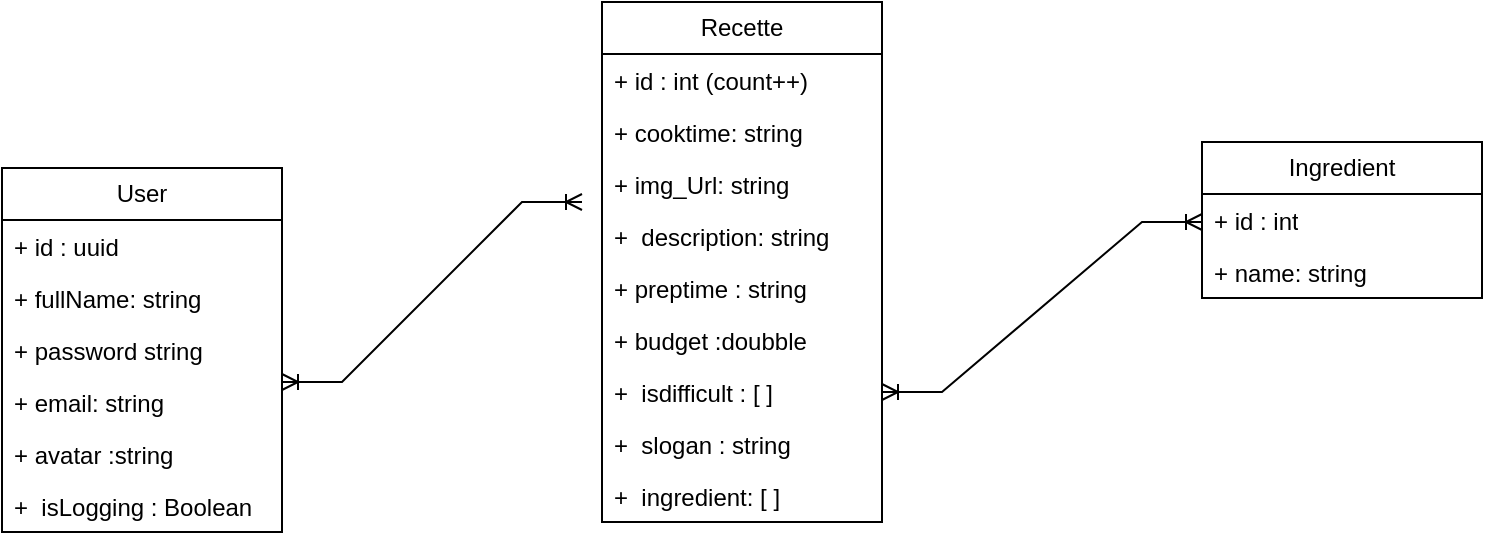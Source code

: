 <mxfile version="22.0.8" type="github">
  <diagram name="Page-1" id="6133507b-19e7-1e82-6fc7-422aa6c4b21f">
    <mxGraphModel dx="1434" dy="734" grid="1" gridSize="10" guides="1" tooltips="1" connect="1" arrows="1" fold="1" page="1" pageScale="1" pageWidth="1100" pageHeight="850" background="none" math="0" shadow="0">
      <root>
        <mxCell id="0" />
        <mxCell id="1" parent="0" />
        <mxCell id="UcmrTIdBXHQOZcciFMnn-12" value="User" style="swimlane;fontStyle=0;childLayout=stackLayout;horizontal=1;startSize=26;fillColor=none;horizontalStack=0;resizeParent=1;resizeParentMax=0;resizeLast=0;collapsible=1;marginBottom=0;whiteSpace=wrap;html=1;" vertex="1" parent="1">
          <mxGeometry x="90" y="243" width="140" height="182" as="geometry" />
        </mxCell>
        <mxCell id="UcmrTIdBXHQOZcciFMnn-13" value="+ id : uuid" style="text;strokeColor=none;fillColor=none;align=left;verticalAlign=top;spacingLeft=4;spacingRight=4;overflow=hidden;rotatable=0;points=[[0,0.5],[1,0.5]];portConstraint=eastwest;whiteSpace=wrap;html=1;" vertex="1" parent="UcmrTIdBXHQOZcciFMnn-12">
          <mxGeometry y="26" width="140" height="26" as="geometry" />
        </mxCell>
        <mxCell id="UcmrTIdBXHQOZcciFMnn-14" value="+ fullName: string" style="text;strokeColor=none;fillColor=none;align=left;verticalAlign=top;spacingLeft=4;spacingRight=4;overflow=hidden;rotatable=0;points=[[0,0.5],[1,0.5]];portConstraint=eastwest;whiteSpace=wrap;html=1;" vertex="1" parent="UcmrTIdBXHQOZcciFMnn-12">
          <mxGeometry y="52" width="140" height="26" as="geometry" />
        </mxCell>
        <mxCell id="UcmrTIdBXHQOZcciFMnn-17" value="+ password string" style="text;strokeColor=none;fillColor=none;align=left;verticalAlign=top;spacingLeft=4;spacingRight=4;overflow=hidden;rotatable=0;points=[[0,0.5],[1,0.5]];portConstraint=eastwest;whiteSpace=wrap;html=1;" vertex="1" parent="UcmrTIdBXHQOZcciFMnn-12">
          <mxGeometry y="78" width="140" height="26" as="geometry" />
        </mxCell>
        <mxCell id="UcmrTIdBXHQOZcciFMnn-16" value="+ email: string" style="text;strokeColor=none;fillColor=none;align=left;verticalAlign=top;spacingLeft=4;spacingRight=4;overflow=hidden;rotatable=0;points=[[0,0.5],[1,0.5]];portConstraint=eastwest;whiteSpace=wrap;html=1;" vertex="1" parent="UcmrTIdBXHQOZcciFMnn-12">
          <mxGeometry y="104" width="140" height="26" as="geometry" />
        </mxCell>
        <mxCell id="UcmrTIdBXHQOZcciFMnn-18" value="+ avatar :string" style="text;strokeColor=none;fillColor=none;align=left;verticalAlign=top;spacingLeft=4;spacingRight=4;overflow=hidden;rotatable=0;points=[[0,0.5],[1,0.5]];portConstraint=eastwest;whiteSpace=wrap;html=1;" vertex="1" parent="UcmrTIdBXHQOZcciFMnn-12">
          <mxGeometry y="130" width="140" height="26" as="geometry" />
        </mxCell>
        <mxCell id="UcmrTIdBXHQOZcciFMnn-19" value="+&amp;nbsp; isLogging : Boolean" style="text;strokeColor=none;fillColor=none;align=left;verticalAlign=top;spacingLeft=4;spacingRight=4;overflow=hidden;rotatable=0;points=[[0,0.5],[1,0.5]];portConstraint=eastwest;whiteSpace=wrap;html=1;" vertex="1" parent="UcmrTIdBXHQOZcciFMnn-12">
          <mxGeometry y="156" width="140" height="26" as="geometry" />
        </mxCell>
        <mxCell id="UcmrTIdBXHQOZcciFMnn-36" value="Ingredient" style="swimlane;fontStyle=0;childLayout=stackLayout;horizontal=1;startSize=26;fillColor=none;horizontalStack=0;resizeParent=1;resizeParentMax=0;resizeLast=0;collapsible=1;marginBottom=0;whiteSpace=wrap;html=1;" vertex="1" parent="1">
          <mxGeometry x="690" y="230" width="140" height="78" as="geometry" />
        </mxCell>
        <mxCell id="UcmrTIdBXHQOZcciFMnn-37" value="+ id : int" style="text;strokeColor=none;fillColor=none;align=left;verticalAlign=top;spacingLeft=4;spacingRight=4;overflow=hidden;rotatable=0;points=[[0,0.5],[1,0.5]];portConstraint=eastwest;whiteSpace=wrap;html=1;" vertex="1" parent="UcmrTIdBXHQOZcciFMnn-36">
          <mxGeometry y="26" width="140" height="26" as="geometry" />
        </mxCell>
        <mxCell id="UcmrTIdBXHQOZcciFMnn-38" value="+ name: string" style="text;strokeColor=none;fillColor=none;align=left;verticalAlign=top;spacingLeft=4;spacingRight=4;overflow=hidden;rotatable=0;points=[[0,0.5],[1,0.5]];portConstraint=eastwest;whiteSpace=wrap;html=1;" vertex="1" parent="UcmrTIdBXHQOZcciFMnn-36">
          <mxGeometry y="52" width="140" height="26" as="geometry" />
        </mxCell>
        <mxCell id="UcmrTIdBXHQOZcciFMnn-21" value="Recette" style="swimlane;fontStyle=0;childLayout=stackLayout;horizontal=1;startSize=26;fillColor=none;horizontalStack=0;resizeParent=1;resizeParentMax=0;resizeLast=0;collapsible=1;marginBottom=0;whiteSpace=wrap;html=1;" vertex="1" parent="1">
          <mxGeometry x="390" y="160" width="140" height="260" as="geometry" />
        </mxCell>
        <mxCell id="UcmrTIdBXHQOZcciFMnn-22" value="+ id : int (count++)" style="text;strokeColor=none;fillColor=none;align=left;verticalAlign=top;spacingLeft=4;spacingRight=4;overflow=hidden;rotatable=0;points=[[0,0.5],[1,0.5]];portConstraint=eastwest;whiteSpace=wrap;html=1;" vertex="1" parent="UcmrTIdBXHQOZcciFMnn-21">
          <mxGeometry y="26" width="140" height="26" as="geometry" />
        </mxCell>
        <mxCell id="UcmrTIdBXHQOZcciFMnn-24" value="+ cooktime: string" style="text;strokeColor=none;fillColor=none;align=left;verticalAlign=top;spacingLeft=4;spacingRight=4;overflow=hidden;rotatable=0;points=[[0,0.5],[1,0.5]];portConstraint=eastwest;whiteSpace=wrap;html=1;" vertex="1" parent="UcmrTIdBXHQOZcciFMnn-21">
          <mxGeometry y="52" width="140" height="26" as="geometry" />
        </mxCell>
        <mxCell id="UcmrTIdBXHQOZcciFMnn-23" value="+ img_Url: string" style="text;strokeColor=none;fillColor=none;align=left;verticalAlign=top;spacingLeft=4;spacingRight=4;overflow=hidden;rotatable=0;points=[[0,0.5],[1,0.5]];portConstraint=eastwest;whiteSpace=wrap;html=1;" vertex="1" parent="UcmrTIdBXHQOZcciFMnn-21">
          <mxGeometry y="78" width="140" height="26" as="geometry" />
        </mxCell>
        <mxCell id="UcmrTIdBXHQOZcciFMnn-27" value="+&amp;nbsp; description: string" style="text;strokeColor=none;fillColor=none;align=left;verticalAlign=top;spacingLeft=4;spacingRight=4;overflow=hidden;rotatable=0;points=[[0,0.5],[1,0.5]];portConstraint=eastwest;whiteSpace=wrap;html=1;" vertex="1" parent="UcmrTIdBXHQOZcciFMnn-21">
          <mxGeometry y="104" width="140" height="26" as="geometry" />
        </mxCell>
        <mxCell id="UcmrTIdBXHQOZcciFMnn-25" value="+ preptime : string" style="text;strokeColor=none;fillColor=none;align=left;verticalAlign=top;spacingLeft=4;spacingRight=4;overflow=hidden;rotatable=0;points=[[0,0.5],[1,0.5]];portConstraint=eastwest;whiteSpace=wrap;html=1;" vertex="1" parent="UcmrTIdBXHQOZcciFMnn-21">
          <mxGeometry y="130" width="140" height="26" as="geometry" />
        </mxCell>
        <mxCell id="UcmrTIdBXHQOZcciFMnn-26" value="+ budget :doubble" style="text;strokeColor=none;fillColor=none;align=left;verticalAlign=top;spacingLeft=4;spacingRight=4;overflow=hidden;rotatable=0;points=[[0,0.5],[1,0.5]];portConstraint=eastwest;whiteSpace=wrap;html=1;" vertex="1" parent="UcmrTIdBXHQOZcciFMnn-21">
          <mxGeometry y="156" width="140" height="26" as="geometry" />
        </mxCell>
        <mxCell id="UcmrTIdBXHQOZcciFMnn-28" value="+&amp;nbsp; isdifficult : [ ]" style="text;strokeColor=none;fillColor=none;align=left;verticalAlign=top;spacingLeft=4;spacingRight=4;overflow=hidden;rotatable=0;points=[[0,0.5],[1,0.5]];portConstraint=eastwest;whiteSpace=wrap;html=1;" vertex="1" parent="UcmrTIdBXHQOZcciFMnn-21">
          <mxGeometry y="182" width="140" height="26" as="geometry" />
        </mxCell>
        <mxCell id="UcmrTIdBXHQOZcciFMnn-29" value="+&amp;nbsp; slogan : string" style="text;strokeColor=none;fillColor=none;align=left;verticalAlign=top;spacingLeft=4;spacingRight=4;overflow=hidden;rotatable=0;points=[[0,0.5],[1,0.5]];portConstraint=eastwest;whiteSpace=wrap;html=1;" vertex="1" parent="UcmrTIdBXHQOZcciFMnn-21">
          <mxGeometry y="208" width="140" height="26" as="geometry" />
        </mxCell>
        <mxCell id="UcmrTIdBXHQOZcciFMnn-30" value="+&amp;nbsp; ingredient: [ ]" style="text;strokeColor=none;fillColor=none;align=left;verticalAlign=top;spacingLeft=4;spacingRight=4;overflow=hidden;rotatable=0;points=[[0,0.5],[1,0.5]];portConstraint=eastwest;whiteSpace=wrap;html=1;" vertex="1" parent="UcmrTIdBXHQOZcciFMnn-21">
          <mxGeometry y="234" width="140" height="26" as="geometry" />
        </mxCell>
        <mxCell id="UcmrTIdBXHQOZcciFMnn-79" value="" style="edgeStyle=entityRelationEdgeStyle;fontSize=12;html=1;endArrow=ERoneToMany;startArrow=ERoneToMany;rounded=0;" edge="1" parent="1">
          <mxGeometry width="100" height="100" relative="1" as="geometry">
            <mxPoint x="230" y="350" as="sourcePoint" />
            <mxPoint x="380" y="260" as="targetPoint" />
          </mxGeometry>
        </mxCell>
        <mxCell id="UcmrTIdBXHQOZcciFMnn-80" value="" style="edgeStyle=entityRelationEdgeStyle;fontSize=12;html=1;endArrow=ERoneToMany;startArrow=ERoneToMany;rounded=0;exitX=1;exitY=0.75;exitDx=0;exitDy=0;" edge="1" parent="1" source="UcmrTIdBXHQOZcciFMnn-21">
          <mxGeometry width="100" height="100" relative="1" as="geometry">
            <mxPoint x="540" y="360" as="sourcePoint" />
            <mxPoint x="690" y="270" as="targetPoint" />
          </mxGeometry>
        </mxCell>
      </root>
    </mxGraphModel>
  </diagram>
</mxfile>

